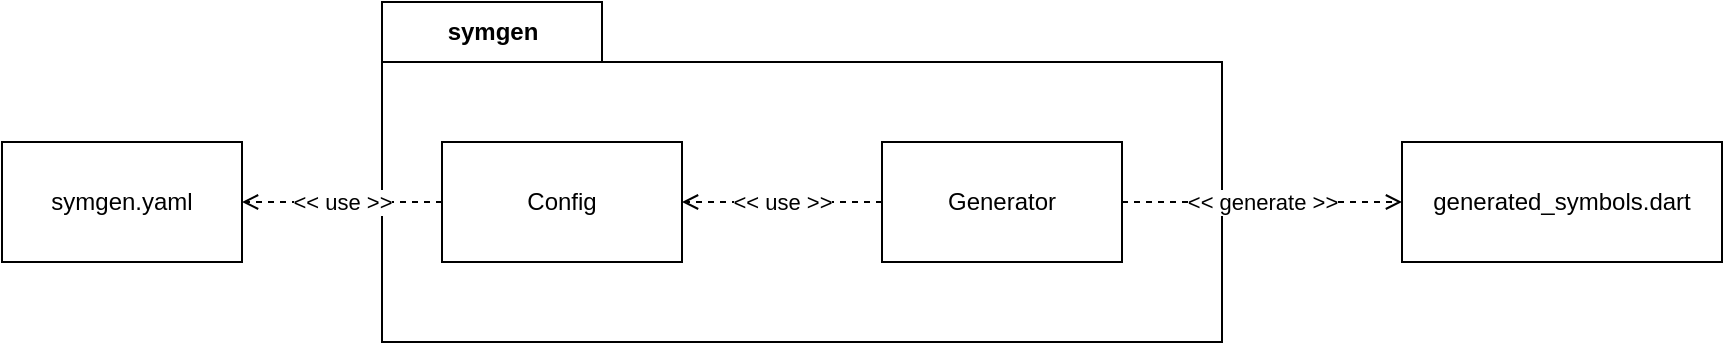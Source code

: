 <mxfile>
    <diagram id="tc-GDg-6UOGcnta5_bcS" name="Page-1">
        <mxGraphModel dx="1616" dy="909" grid="1" gridSize="10" guides="1" tooltips="1" connect="1" arrows="1" fold="1" page="1" pageScale="1" pageWidth="1169" pageHeight="827" math="0" shadow="0">
            <root>
                <mxCell id="0"/>
                <mxCell id="1" parent="0"/>
                <mxCell id="3" value="symgen" style="shape=folder;fontStyle=1;tabWidth=110;tabHeight=30;tabPosition=left;html=1;boundedLbl=1;labelInHeader=1;container=1;collapsible=0;recursiveResize=0;" vertex="1" parent="1">
                    <mxGeometry x="310" y="210" width="420" height="170" as="geometry"/>
                </mxCell>
                <mxCell id="6" value="Config" style="rounded=0;whiteSpace=wrap;html=1;" vertex="1" parent="3">
                    <mxGeometry x="30" y="70" width="120" height="60" as="geometry"/>
                </mxCell>
                <mxCell id="13" value="&amp;lt;&amp;lt; use &amp;gt;&amp;gt;" style="edgeStyle=none;html=1;exitX=0;exitY=0.5;exitDx=0;exitDy=0;entryX=1;entryY=0.5;entryDx=0;entryDy=0;dashed=1;endArrow=open;endFill=0;" edge="1" parent="3" source="7" target="6">
                    <mxGeometry relative="1" as="geometry"/>
                </mxCell>
                <mxCell id="7" value="Generator" style="rounded=0;whiteSpace=wrap;html=1;" vertex="1" parent="3">
                    <mxGeometry x="250" y="70" width="120" height="60" as="geometry"/>
                </mxCell>
                <mxCell id="5" value="symgen.yaml" style="rounded=0;whiteSpace=wrap;html=1;" vertex="1" parent="1">
                    <mxGeometry x="120" y="280" width="120" height="60" as="geometry"/>
                </mxCell>
                <mxCell id="8" value="generated_symbols.dart" style="rounded=0;whiteSpace=wrap;html=1;" vertex="1" parent="1">
                    <mxGeometry x="820" y="280" width="160" height="60" as="geometry"/>
                </mxCell>
                <mxCell id="11" value="&amp;lt;&amp;lt; generate &amp;gt;&amp;gt;" style="edgeStyle=none;html=1;exitX=1;exitY=0.5;exitDx=0;exitDy=0;entryX=0;entryY=0.5;entryDx=0;entryDy=0;dashed=1;endArrow=open;endFill=0;" edge="1" parent="1" source="7" target="8">
                    <mxGeometry relative="1" as="geometry"/>
                </mxCell>
                <mxCell id="12" value="&amp;lt;&amp;lt; use &amp;gt;&amp;gt;" style="edgeStyle=none;html=1;exitX=0;exitY=0.5;exitDx=0;exitDy=0;entryX=1;entryY=0.5;entryDx=0;entryDy=0;dashed=1;endArrow=open;endFill=0;" edge="1" parent="1" source="6" target="5">
                    <mxGeometry relative="1" as="geometry"/>
                </mxCell>
            </root>
        </mxGraphModel>
    </diagram>
</mxfile>